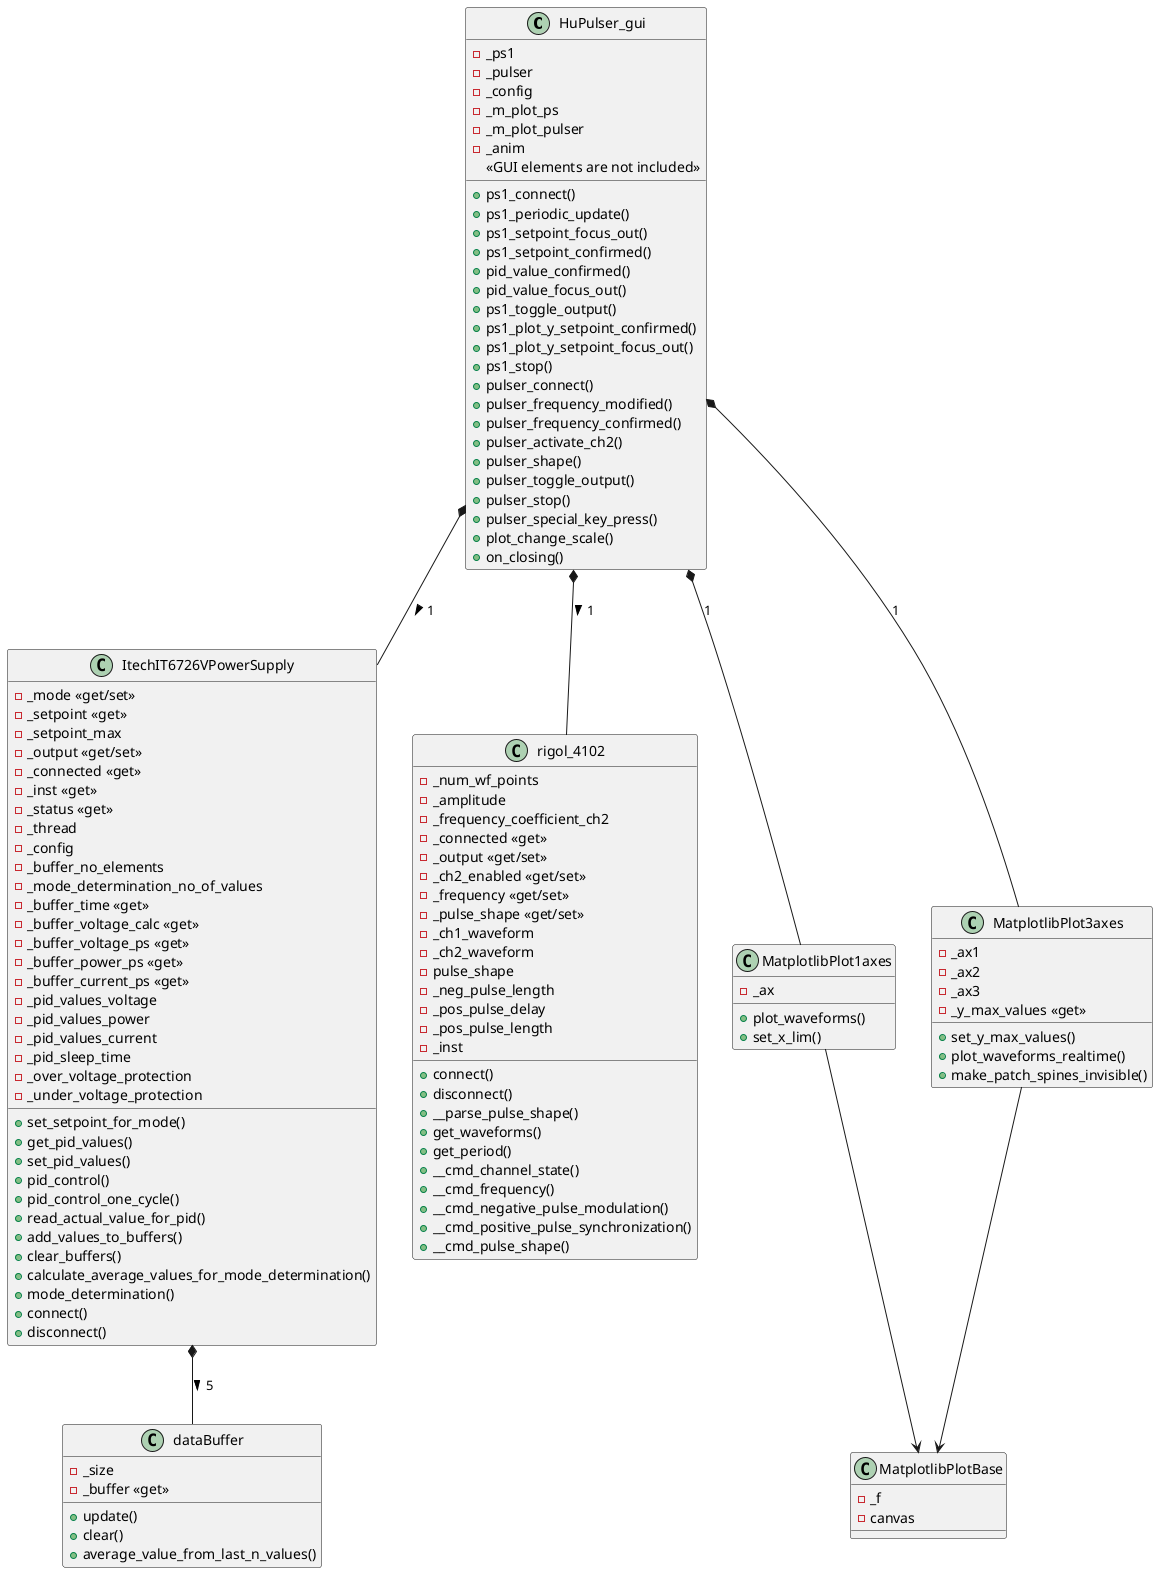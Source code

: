 @startuml
class HuPulser_gui {
    - _ps1
    - _pulser
    - _config
    - _m_plot_ps
    - _m_plot_pulser
    - _anim
    << GUI elements are not included >>

    + ps1_connect()
    + ps1_periodic_update()
    + ps1_setpoint_focus_out()
    + ps1_setpoint_confirmed()
    + pid_value_confirmed()
    + pid_value_focus_out()
    + ps1_toggle_output()
    + ps1_plot_y_setpoint_confirmed()
    + ps1_plot_y_setpoint_focus_out()
    + ps1_stop()
    + pulser_connect()
    + pulser_frequency_modified()
    + pulser_frequency_confirmed()
    + pulser_activate_ch2()
    + pulser_shape()
    + pulser_toggle_output()
    + pulser_stop()
    + pulser_special_key_press()
    + plot_change_scale()
    + on_closing()
}

class ItechIT6726VPowerSupply {
    - _mode <<get/set>>
    - _setpoint <<get>>
    - _setpoint_max
    - _output <<get/set>>
    - _connected <<get>>
    - _inst <<get>>
    - _status <<get>>
    - _thread
    - _config
    - _buffer_no_elements
    - _mode_determination_no_of_values
    - _buffer_time <<get>>
    - _buffer_voltage_calc <<get>>
    - _buffer_voltage_ps <<get>>
    - _buffer_power_ps <<get>>
    - _buffer_current_ps <<get>>
    - _pid_values_voltage
    - _pid_values_power
    - _pid_values_current
    - _pid_sleep_time
    - _over_voltage_protection
    - _under_voltage_protection

    + set_setpoint_for_mode()
    + get_pid_values()
    + set_pid_values()
    + pid_control()
    + pid_control_one_cycle()
    + read_actual_value_for_pid()
    + add_values_to_buffers()
    + clear_buffers()
    + calculate_average_values_for_mode_determination()
    + mode_determination()
    + connect()
    + disconnect()
}

class rigol_4102 {
    - _num_wf_points
    - _amplitude
    - _frequency_coefficient_ch2
    - _connected <<get>>
    - _output <<get/set>>
    - _ch2_enabled <<get/set>>
    - _frequency <<get/set>>
    - _pulse_shape <<get/set>>
    - _ch1_waveform
    - _ch2_waveform
    - pulse_shape
    - _neg_pulse_length
    - _pos_pulse_delay
    - _pos_pulse_length
    - _inst

    + connect()
    + disconnect()
    + __parse_pulse_shape()
    + get_waveforms()
    + get_period()
    + __cmd_channel_state()
    + __cmd_frequency()
    + __cmd_negative_pulse_modulation()
    + __cmd_positive_pulse_synchronization()
    + __cmd_pulse_shape()
}

class MatplotlibPlotBase {
    - _f
    - canvas
}

class MatplotlibPlot1axes {
    - _ax

    + plot_waveforms()
    + set_x_lim()
}

class MatplotlibPlot3axes {
    - _ax1
    - _ax2
    - _ax3
    - _y_max_values <<get>>

    + set_y_max_values()
    + plot_waveforms_realtime()
    + make_patch_spines_invisible()
}

class dataBuffer {
    - _size
    - _buffer <<get>>

    + update()
    + clear()
    + average_value_from_last_n_values()
}
HuPulser_gui *-- MatplotlibPlot1axes : 1
HuPulser_gui *-- MatplotlibPlot3axes : 1
MatplotlibPlot1axes --> MatplotlibPlotBase
MatplotlibPlot3axes --> MatplotlibPlotBase
HuPulser_gui *-- ItechIT6726VPowerSupply : > 1
HuPulser_gui *-- rigol_4102 : > 1
ItechIT6726VPowerSupply *-- dataBuffer : > 5


@enduml